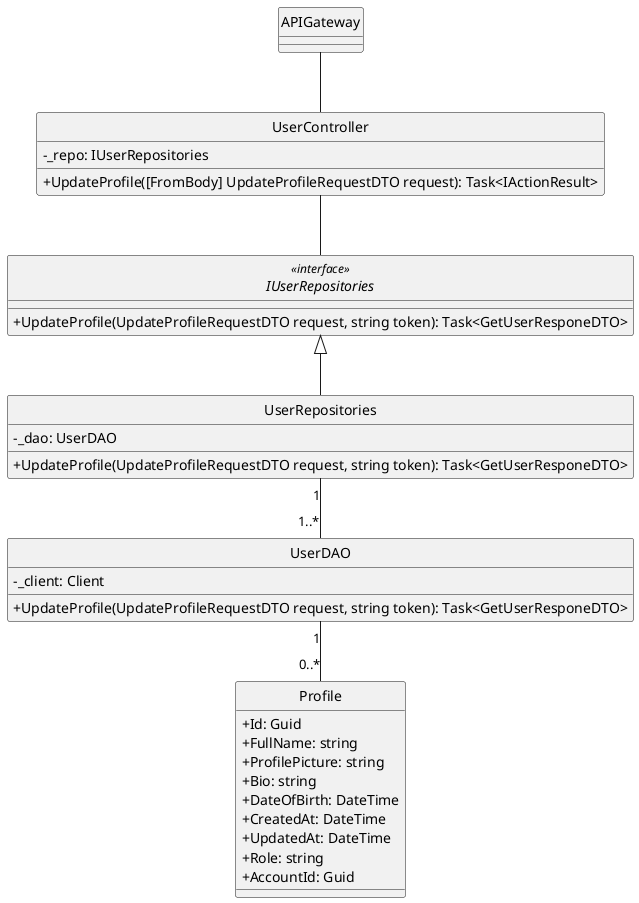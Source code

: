 @startuml getUserById
hide circle
skinparam classAttributeIconSize 0
skinparam linetype ortho

class APIGateway {
}

class UserController{
    - _repo: IUserRepositories
    + UpdateProfile([FromBody] UpdateProfileRequestDTO request): Task<IActionResult>
}

interface IUserRepositories<<interface>> {
    + UpdateProfile(UpdateProfileRequestDTO request, string token): Task<GetUserResponeDTO>
}

class UserRepositories {
    - _dao: UserDAO
    + UpdateProfile(UpdateProfileRequestDTO request, string token): Task<GetUserResponeDTO>
}

class UserDAO {
    - _client: Client
    + UpdateProfile(UpdateProfileRequestDTO request, string token): Task<GetUserResponeDTO>
}

class Profile {
    + Id: Guid
    + FullName: string
    + ProfilePicture: string
    + Bio: string
    + DateOfBirth: DateTime
    + CreatedAt: DateTime
    + UpdatedAt: DateTime
    + Role: string
    + AccountId: Guid
}

APIGateway -- UserController
UserController -- IUserRepositories 
IUserRepositories <|-- UserRepositories
UserRepositories "1"--"1..*" UserDAO
UserDAO "1"--"0..*" Profile

@enduml